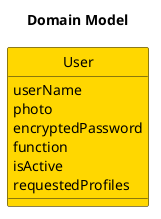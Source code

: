 @startuml
left to right direction
hide circle
skinparam classAttributeIconSize 0

title Domain Model

'User Aggregate:--------------------------------------------------
entity User #Gold{
userName
photo
encryptedPassword
function
isActive
requestedProfiles
}

@enduml